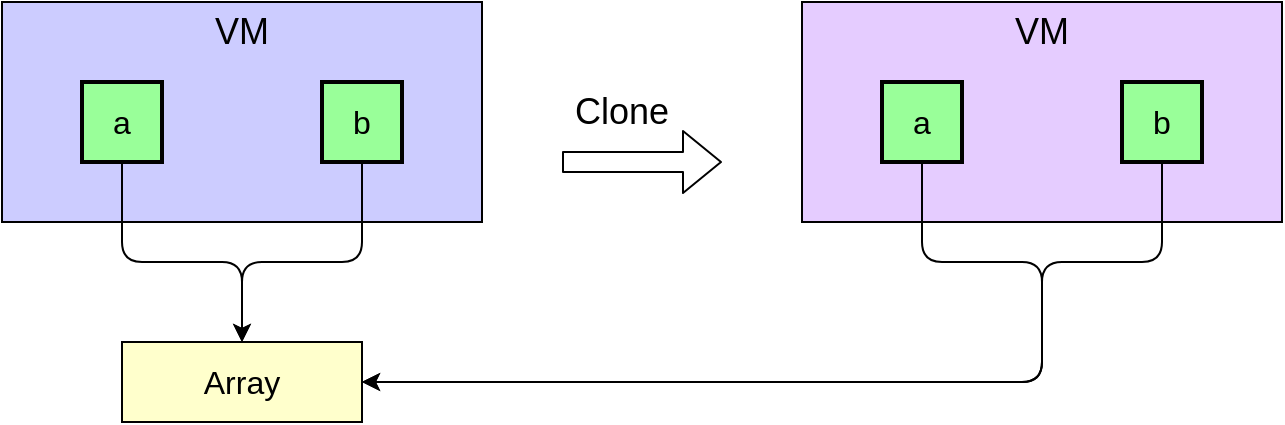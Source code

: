 <mxfile>
    <diagram id="-72W-1_LjuiYcz1S8hm-" name="Page-1">
        <mxGraphModel dx="996" dy="369" grid="1" gridSize="10" guides="1" tooltips="1" connect="1" arrows="1" fold="1" page="1" pageScale="1" pageWidth="850" pageHeight="1100" math="0" shadow="0">
            <root>
                <mxCell id="0"/>
                <mxCell id="1" parent="0"/>
                <mxCell id="31" value="" style="rounded=0;whiteSpace=wrap;html=1;fillColor=#CCCCFF;" vertex="1" parent="1">
                    <mxGeometry x="80" y="20" width="240" height="110" as="geometry"/>
                </mxCell>
                <mxCell id="26" style="edgeStyle=orthogonalEdgeStyle;html=1;exitX=0.5;exitY=1;exitDx=0;exitDy=0;entryX=0.5;entryY=0;entryDx=0;entryDy=0;fontSize=16;" parent="1" source="2" target="3" edge="1">
                    <mxGeometry relative="1" as="geometry">
                        <Array as="points">
                            <mxPoint x="140" y="150"/>
                            <mxPoint x="200" y="150"/>
                        </Array>
                    </mxGeometry>
                </mxCell>
                <mxCell id="2" value="a" style="rounded=0;whiteSpace=wrap;html=1;fontSize=16;strokeWidth=2;fillColor=#99FF99;" parent="1" vertex="1">
                    <mxGeometry x="120" y="60" width="40" height="40" as="geometry"/>
                </mxCell>
                <mxCell id="3" value="Array" style="rounded=0;whiteSpace=wrap;html=1;fontSize=16;fillColor=#FFFFCC;" parent="1" vertex="1">
                    <mxGeometry x="140" y="190" width="120" height="40" as="geometry"/>
                </mxCell>
                <mxCell id="32" value="VM" style="text;html=1;strokeColor=none;fillColor=none;align=center;verticalAlign=middle;whiteSpace=wrap;rounded=0;fontSize=18;" vertex="1" parent="1">
                    <mxGeometry x="170" y="20" width="60" height="30" as="geometry"/>
                </mxCell>
                <mxCell id="33" value="b" style="rounded=0;whiteSpace=wrap;html=1;fontSize=16;strokeWidth=2;fillColor=#99FF99;" vertex="1" parent="1">
                    <mxGeometry x="240" y="60" width="40" height="40" as="geometry"/>
                </mxCell>
                <mxCell id="34" style="edgeStyle=orthogonalEdgeStyle;html=1;exitX=0.5;exitY=1;exitDx=0;exitDy=0;entryX=0.5;entryY=0;entryDx=0;entryDy=0;fontSize=16;" edge="1" parent="1" source="33" target="3">
                    <mxGeometry relative="1" as="geometry">
                        <mxPoint x="130" y="90" as="sourcePoint"/>
                        <mxPoint x="100" y="180" as="targetPoint"/>
                        <Array as="points">
                            <mxPoint x="260" y="150"/>
                            <mxPoint x="200" y="150"/>
                        </Array>
                    </mxGeometry>
                </mxCell>
                <mxCell id="36" value="" style="shape=flexArrow;endArrow=classic;html=1;fontSize=18;" edge="1" parent="1">
                    <mxGeometry width="50" height="50" relative="1" as="geometry">
                        <mxPoint x="360" y="100" as="sourcePoint"/>
                        <mxPoint x="440" y="100" as="targetPoint"/>
                    </mxGeometry>
                </mxCell>
                <mxCell id="37" value="Clone" style="text;html=1;strokeColor=none;fillColor=none;align=center;verticalAlign=middle;whiteSpace=wrap;rounded=0;fontSize=18;" vertex="1" parent="1">
                    <mxGeometry x="360" y="60" width="60" height="30" as="geometry"/>
                </mxCell>
                <mxCell id="38" value="" style="rounded=0;whiteSpace=wrap;html=1;fillColor=#E5CCFF;" vertex="1" parent="1">
                    <mxGeometry x="480" y="20" width="240" height="110" as="geometry"/>
                </mxCell>
                <mxCell id="39" value="a" style="rounded=0;whiteSpace=wrap;html=1;fontSize=16;strokeWidth=2;fillColor=#99FF99;" vertex="1" parent="1">
                    <mxGeometry x="520" y="60" width="40" height="40" as="geometry"/>
                </mxCell>
                <mxCell id="40" value="VM" style="text;html=1;strokeColor=none;fillColor=none;align=center;verticalAlign=middle;whiteSpace=wrap;rounded=0;fontSize=18;" vertex="1" parent="1">
                    <mxGeometry x="570" y="20" width="60" height="30" as="geometry"/>
                </mxCell>
                <mxCell id="41" value="b" style="rounded=0;whiteSpace=wrap;html=1;fontSize=16;strokeWidth=2;fillColor=#99FF99;" vertex="1" parent="1">
                    <mxGeometry x="640" y="60" width="40" height="40" as="geometry"/>
                </mxCell>
                <mxCell id="42" style="edgeStyle=orthogonalEdgeStyle;html=1;exitX=0.5;exitY=1;exitDx=0;exitDy=0;entryX=1;entryY=0.5;entryDx=0;entryDy=0;fontSize=16;" edge="1" source="41" parent="1" target="3">
                    <mxGeometry relative="1" as="geometry">
                        <mxPoint x="530" y="90" as="sourcePoint"/>
                        <mxPoint x="600" y="190" as="targetPoint"/>
                        <Array as="points">
                            <mxPoint x="660" y="150"/>
                            <mxPoint x="600" y="150"/>
                            <mxPoint x="600" y="210"/>
                        </Array>
                    </mxGeometry>
                </mxCell>
                <mxCell id="43" style="edgeStyle=orthogonalEdgeStyle;html=1;exitX=0.5;exitY=1;exitDx=0;exitDy=0;entryX=1;entryY=0.5;entryDx=0;entryDy=0;fontSize=16;" edge="1" source="39" parent="1" target="3">
                    <mxGeometry relative="1" as="geometry">
                        <mxPoint x="600" y="190" as="targetPoint"/>
                        <Array as="points">
                            <mxPoint x="540" y="150"/>
                            <mxPoint x="600" y="150"/>
                            <mxPoint x="600" y="210"/>
                        </Array>
                    </mxGeometry>
                </mxCell>
            </root>
        </mxGraphModel>
    </diagram>
</mxfile>